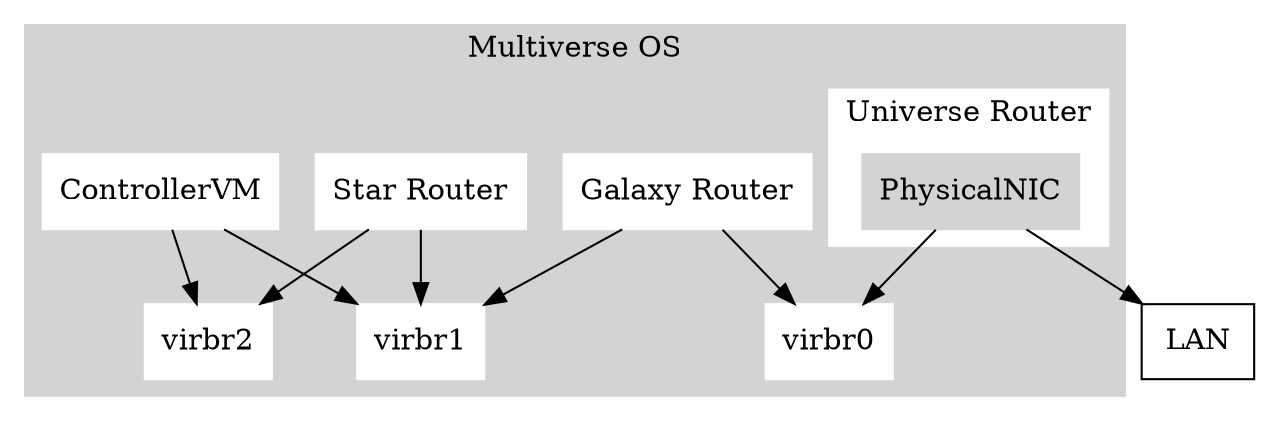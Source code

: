 digraph MultiverseNetworking {
  subgraph cluster_0 {
    label = "Multiverse OS";
    style=filled;
    color=lightgrey;
    node [shape=Square,style=filled,color=white];
  
    subgraph cluster_1 {
      label = "Universe Router";
      style=filled;
      color=white;
      node [shape=Square,style=filled,color=lightgrey];
  
      PhysicalNIC [color=lightgrey];

    }
    
    PhysicalNIC -> virbr0;
    "Star Router" -> virbr2;
    "Star Router" -> virbr1;
    "Galaxy Router" -> virbr1;
    "Galaxy Router" -> virbr0;
    ControllerVM -> virbr1;
    ControllerVM -> virbr2;
  }

  PhysicalNIC -> LAN;
  LAN [shape=Square];
}
